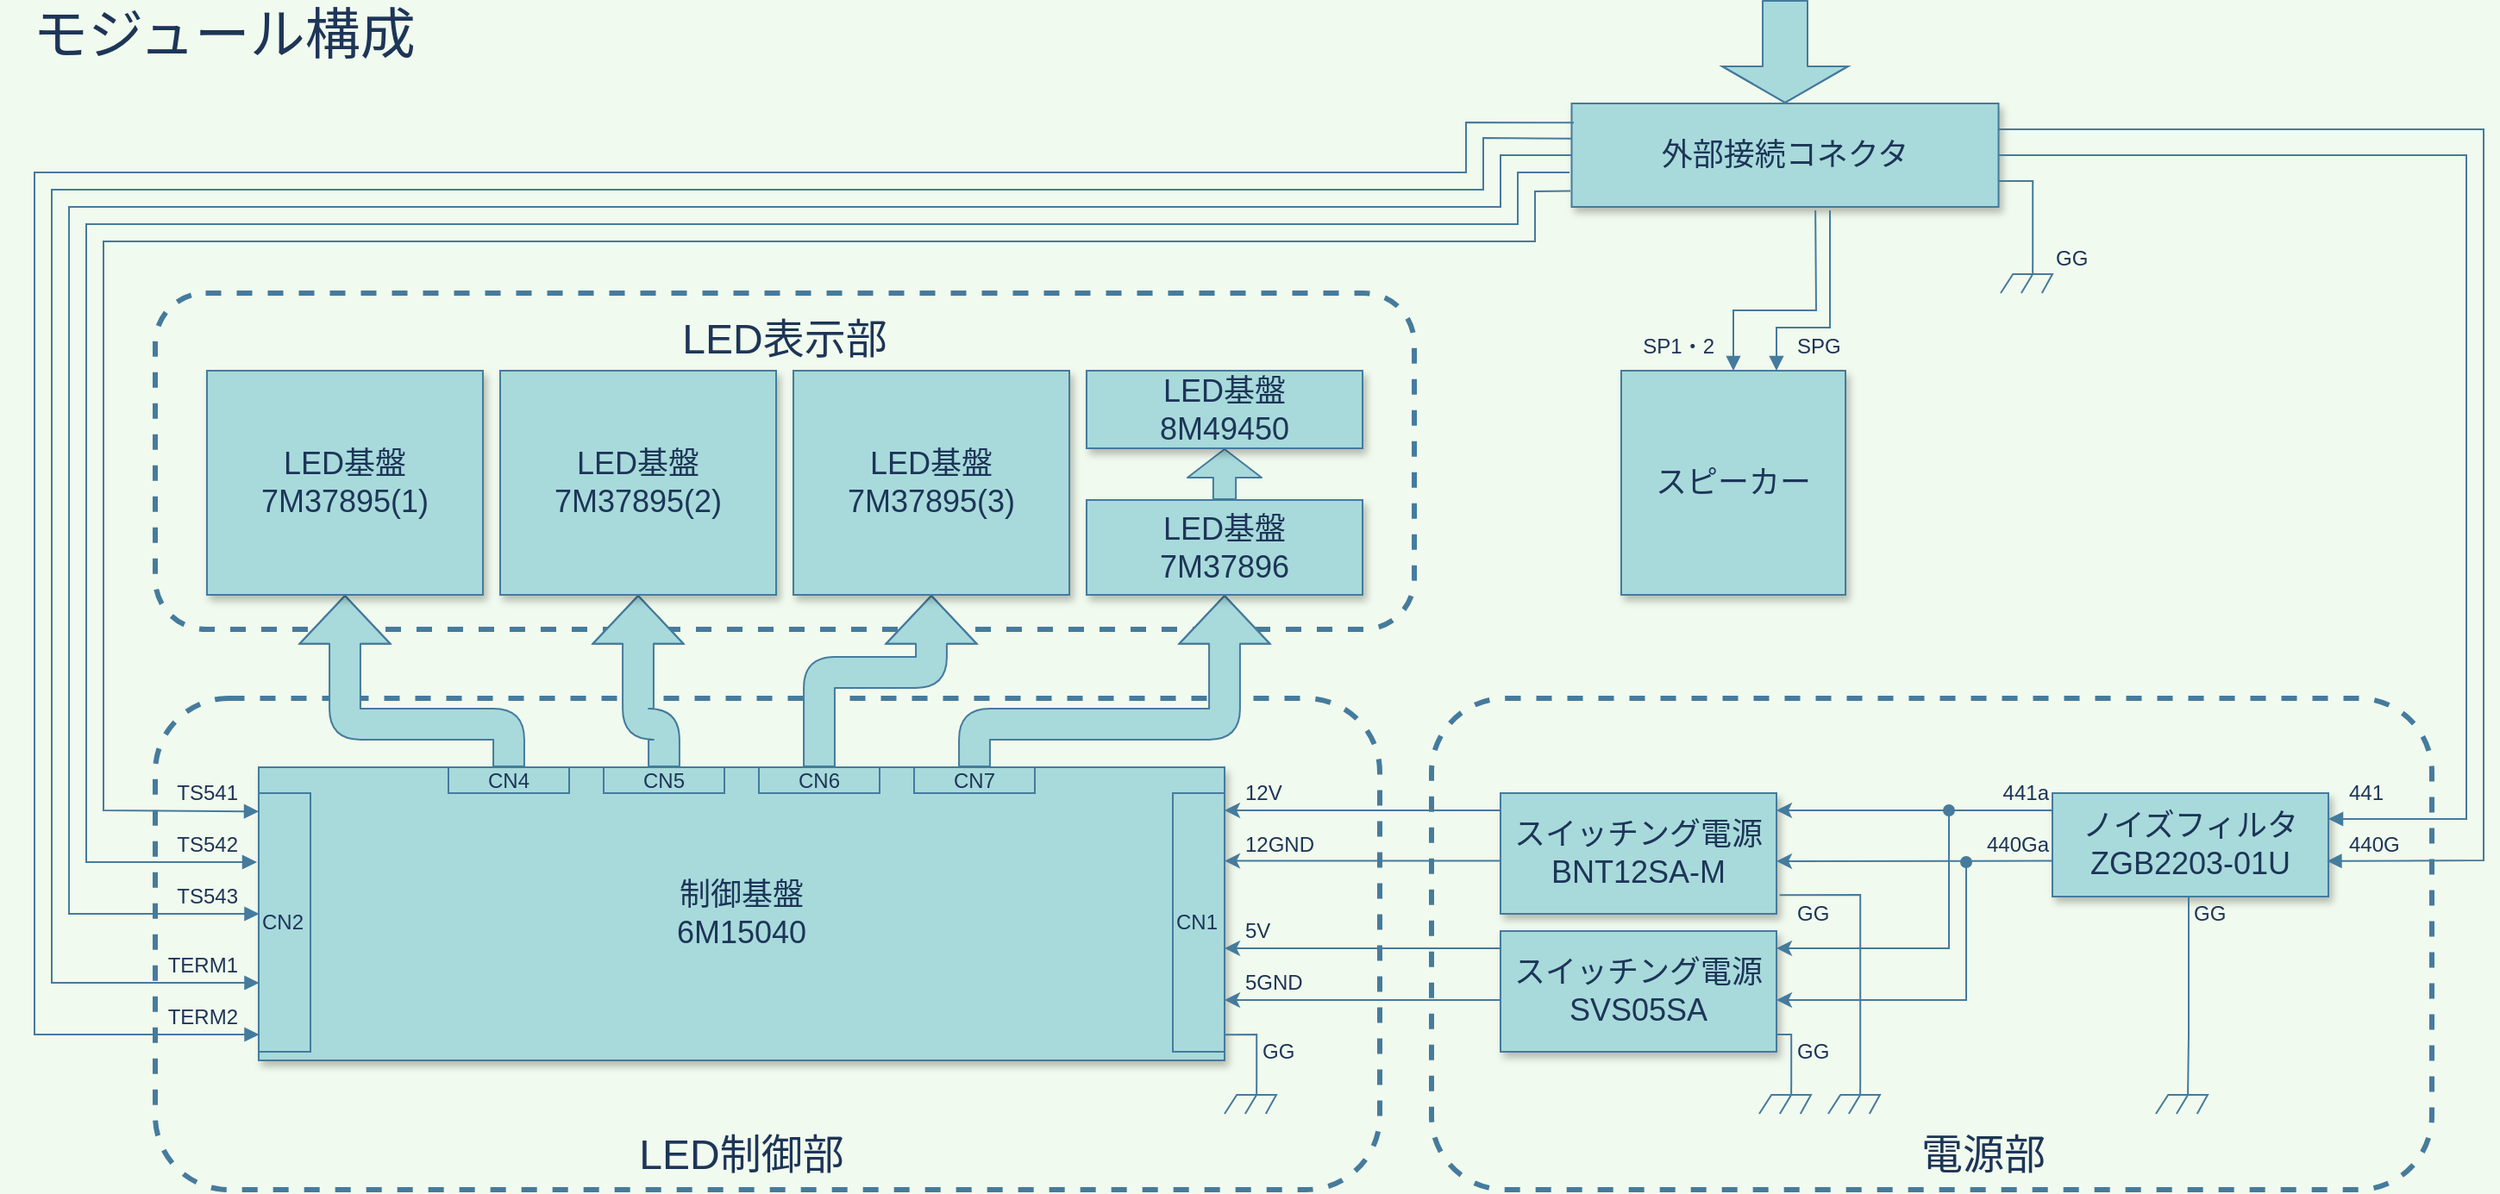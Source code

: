 <mxfile version="14.5.8" type="device"><diagram name="Page-1" id="90a13364-a465-7bf4-72fc-28e22215d7a0"><mxGraphModel dx="1873" dy="1222" grid="1" gridSize="10" guides="1" tooltips="1" connect="1" arrows="1" fold="1" page="1" pageScale="1.5" pageWidth="980" pageHeight="690" background="#F1FAEE" math="0" shadow="0"><root><mxCell id="0" style=";html=1;"/><mxCell id="1" style=";html=1;" parent="0"/><mxCell id="u8UKb85l25HaL3wkKaob-50" value="" style="rounded=1;whiteSpace=wrap;html=1;dashed=1;fillColor=none;glass=0;shadow=0;sketch=0;strokeColor=#457B9D;fontColor=#1D3557;strokeWidth=3;" parent="1" vertex="1"><mxGeometry x="840" y="575" width="580" height="285" as="geometry"/></mxCell><mxCell id="u8UKb85l25HaL3wkKaob-22" value="" style="rounded=1;whiteSpace=wrap;html=1;dashed=1;fillColor=none;glass=0;shadow=0;sketch=0;strokeColor=#457B9D;fontColor=#1D3557;strokeWidth=3;" parent="1" vertex="1"><mxGeometry x="100" y="575" width="710" height="285" as="geometry"/></mxCell><mxCell id="u8UKb85l25HaL3wkKaob-7" value="" style="rounded=1;whiteSpace=wrap;html=1;dashed=1;fillColor=none;glass=0;shadow=0;sketch=0;strokeColor=#457B9D;fontColor=#1D3557;strokeWidth=3;" parent="1" vertex="1"><mxGeometry x="100" y="340" width="730" height="195" as="geometry"/></mxCell><mxCell id="u8UKb85l25HaL3wkKaob-114" style="edgeStyle=orthogonalEdgeStyle;shape=flexArrow;rounded=1;orthogonalLoop=1;jettySize=auto;html=1;exitX=0.5;exitY=1;exitDx=0;exitDy=0;entryX=0.5;entryY=0;entryDx=0;entryDy=0;startArrow=block;startFill=1;endArrow=none;endFill=0;fillColor=#A8DADC;width=17.931;startSize=8.952;startWidth=33.674;strokeColor=#457B9D;fontColor=#1D3557;labelBackgroundColor=#F1FAEE;" parent="1" source="u8UKb85l25HaL3wkKaob-1" target="u8UKb85l25HaL3wkKaob-104" edge="1"><mxGeometry relative="1" as="geometry"><Array as="points"><mxPoint x="210" y="590"/><mxPoint x="305" y="590"/></Array></mxGeometry></mxCell><mxCell id="u8UKb85l25HaL3wkKaob-1" value="&lt;div&gt;LED基盤&lt;/div&gt;&lt;div&gt;7M37895(1)&lt;/div&gt;" style="whiteSpace=wrap;html=1;shadow=1;fontSize=18;fillColor=#A8DADC;strokeColor=#457B9D;fontColor=#1D3557;" parent="1" vertex="1"><mxGeometry x="130" y="385" width="160" height="130" as="geometry"/></mxCell><mxCell id="u8UKb85l25HaL3wkKaob-116" style="edgeStyle=orthogonalEdgeStyle;shape=flexArrow;rounded=1;orthogonalLoop=1;jettySize=auto;html=1;exitX=0.5;exitY=1;exitDx=0;exitDy=0;entryX=0.5;entryY=0;entryDx=0;entryDy=0;startArrow=block;startFill=1;endArrow=none;endFill=0;fillColor=#A8DADC;width=17.931;startSize=8.952;startWidth=33.674;strokeColor=#457B9D;fontColor=#1D3557;labelBackgroundColor=#F1FAEE;" parent="1" source="u8UKb85l25HaL3wkKaob-2" target="u8UKb85l25HaL3wkKaob-106" edge="1"><mxGeometry relative="1" as="geometry"><Array as="points"><mxPoint x="380" y="590"/><mxPoint x="395" y="590"/></Array></mxGeometry></mxCell><mxCell id="u8UKb85l25HaL3wkKaob-2" value="&lt;div&gt;LED基盤&lt;/div&gt;&lt;div&gt;7M37895(2)&lt;/div&gt;" style="whiteSpace=wrap;html=1;shadow=1;fontSize=18;fillColor=#A8DADC;strokeColor=#457B9D;fontColor=#1D3557;" parent="1" vertex="1"><mxGeometry x="300" y="385" width="160" height="130" as="geometry"/></mxCell><mxCell id="u8UKb85l25HaL3wkKaob-117" style="edgeStyle=orthogonalEdgeStyle;shape=flexArrow;rounded=1;orthogonalLoop=1;jettySize=auto;html=1;exitX=0.5;exitY=1;exitDx=0;exitDy=0;entryX=0.5;entryY=0;entryDx=0;entryDy=0;startArrow=block;startFill=1;endArrow=none;endFill=0;fillColor=#A8DADC;width=17.931;startSize=8.952;startWidth=33.674;strokeColor=#457B9D;fontColor=#1D3557;labelBackgroundColor=#F1FAEE;" parent="1" source="u8UKb85l25HaL3wkKaob-3" target="u8UKb85l25HaL3wkKaob-107" edge="1"><mxGeometry relative="1" as="geometry"><Array as="points"><mxPoint x="550" y="560"/><mxPoint x="485" y="560"/></Array></mxGeometry></mxCell><mxCell id="u8UKb85l25HaL3wkKaob-3" value="&lt;div&gt;LED基盤&lt;/div&gt;&lt;div&gt;7M37895(3)&lt;/div&gt;" style="whiteSpace=wrap;html=1;shadow=1;fontSize=18;fillColor=#A8DADC;strokeColor=#457B9D;fontColor=#1D3557;" parent="1" vertex="1"><mxGeometry x="470" y="385" width="160" height="130" as="geometry"/></mxCell><mxCell id="u8UKb85l25HaL3wkKaob-118" style="edgeStyle=orthogonalEdgeStyle;shape=flexArrow;rounded=1;orthogonalLoop=1;jettySize=auto;html=1;exitX=0.5;exitY=1;exitDx=0;exitDy=0;entryX=0.5;entryY=0;entryDx=0;entryDy=0;startArrow=block;startFill=1;endArrow=none;endFill=0;fillColor=#A8DADC;width=17.931;startSize=8.952;startWidth=33.674;strokeColor=#457B9D;fontColor=#1D3557;labelBackgroundColor=#F1FAEE;" parent="1" source="u8UKb85l25HaL3wkKaob-4" target="u8UKb85l25HaL3wkKaob-112" edge="1"><mxGeometry relative="1" as="geometry"><Array as="points"><mxPoint x="720" y="590"/><mxPoint x="575" y="590"/></Array></mxGeometry></mxCell><mxCell id="u8UKb85l25HaL3wkKaob-4" value="&lt;div&gt;LED基盤&lt;/div&gt;&lt;div&gt;7M37896&lt;/div&gt;" style="whiteSpace=wrap;html=1;shadow=1;fontSize=18;fillColor=#A8DADC;strokeColor=#457B9D;fontColor=#1D3557;" parent="1" vertex="1"><mxGeometry x="640" y="460" width="160" height="55" as="geometry"/></mxCell><mxCell id="u8UKb85l25HaL3wkKaob-119" style="edgeStyle=orthogonalEdgeStyle;shape=flexArrow;rounded=1;orthogonalLoop=1;jettySize=auto;html=1;exitX=0.5;exitY=1;exitDx=0;exitDy=0;entryX=0.5;entryY=0;entryDx=0;entryDy=0;startArrow=block;startFill=1;endArrow=none;endFill=0;fillColor=#A8DADC;width=13.103;startSize=5.159;startWidth=28.894;strokeColor=#457B9D;fontColor=#1D3557;labelBackgroundColor=#F1FAEE;" parent="1" source="u8UKb85l25HaL3wkKaob-5" target="u8UKb85l25HaL3wkKaob-4" edge="1"><mxGeometry relative="1" as="geometry"/></mxCell><mxCell id="u8UKb85l25HaL3wkKaob-5" value="&lt;div&gt;LED基盤&lt;/div&gt;&lt;div&gt;8M49450&lt;/div&gt;" style="whiteSpace=wrap;html=1;shadow=1;fontSize=18;fillColor=#A8DADC;strokeColor=#457B9D;fontColor=#1D3557;" parent="1" vertex="1"><mxGeometry x="640" y="385" width="160" height="45" as="geometry"/></mxCell><mxCell id="u8UKb85l25HaL3wkKaob-6" value="スピーカー" style="whiteSpace=wrap;html=1;shadow=1;fontSize=18;fillColor=#A8DADC;strokeColor=#457B9D;fontColor=#1D3557;" parent="1" vertex="1"><mxGeometry x="950" y="385" width="130" height="130" as="geometry"/></mxCell><mxCell id="u8UKb85l25HaL3wkKaob-8" value="&lt;div&gt;制御基盤&lt;br&gt;&lt;/div&gt;&lt;div&gt;6M15040&lt;/div&gt;" style="whiteSpace=wrap;html=1;shadow=1;fontSize=18;fillColor=#A8DADC;strokeColor=#457B9D;fontColor=#1D3557;" parent="1" vertex="1"><mxGeometry x="160" y="615" width="560" height="170" as="geometry"/></mxCell><mxCell id="u8UKb85l25HaL3wkKaob-12" value="TS541" style="text;html=1;strokeColor=none;fillColor=none;align=right;verticalAlign=middle;whiteSpace=wrap;rounded=0;shadow=0;glass=0;dashed=1;sketch=0;fontColor=#1D3557;" parent="1" vertex="1"><mxGeometry x="110" y="620" width="40" height="20" as="geometry"/></mxCell><mxCell id="u8UKb85l25HaL3wkKaob-14" value="TS542" style="text;html=1;strokeColor=none;fillColor=none;align=right;verticalAlign=middle;whiteSpace=wrap;rounded=0;shadow=0;glass=0;dashed=1;sketch=0;fontColor=#1D3557;" parent="1" vertex="1"><mxGeometry x="110" y="650" width="40" height="20" as="geometry"/></mxCell><mxCell id="u8UKb85l25HaL3wkKaob-18" value="TERM1" style="text;html=1;strokeColor=none;fillColor=none;align=right;verticalAlign=middle;whiteSpace=wrap;rounded=0;shadow=0;glass=0;dashed=1;sketch=0;fontColor=#1D3557;" parent="1" vertex="1"><mxGeometry x="110" y="720" width="40" height="20" as="geometry"/></mxCell><mxCell id="u8UKb85l25HaL3wkKaob-19" value="TERM2" style="text;html=1;strokeColor=none;fillColor=none;align=right;verticalAlign=middle;whiteSpace=wrap;rounded=0;shadow=0;glass=0;dashed=1;sketch=0;fontColor=#1D3557;" parent="1" vertex="1"><mxGeometry x="110" y="750" width="40" height="20" as="geometry"/></mxCell><mxCell id="u8UKb85l25HaL3wkKaob-15" value="TS543" style="text;html=1;strokeColor=none;fillColor=none;align=right;verticalAlign=middle;whiteSpace=wrap;rounded=0;shadow=0;glass=0;dashed=1;sketch=0;fontColor=#1D3557;" parent="1" vertex="1"><mxGeometry x="110" y="680" width="40" height="20" as="geometry"/></mxCell><mxCell id="u8UKb85l25HaL3wkKaob-29" value="&lt;div&gt;スイッチング電源&lt;br&gt;&lt;/div&gt;&lt;div&gt;BNT12SA-M&lt;/div&gt;" style="whiteSpace=wrap;html=1;shadow=1;fontSize=18;fillColor=#A8DADC;strokeColor=#457B9D;fontColor=#1D3557;" parent="1" vertex="1"><mxGeometry x="880" y="630" width="160" height="70" as="geometry"/></mxCell><mxCell id="u8UKb85l25HaL3wkKaob-30" value="&lt;div&gt;スイッチング電源&lt;/div&gt;&lt;div&gt;SVS05SA&lt;/div&gt;" style="whiteSpace=wrap;html=1;shadow=1;fontSize=18;fillColor=#A8DADC;strokeColor=#457B9D;fontColor=#1D3557;" parent="1" vertex="1"><mxGeometry x="880" y="710" width="160" height="70" as="geometry"/></mxCell><mxCell id="u8UKb85l25HaL3wkKaob-31" value="&lt;div&gt;ノイズフィルタ&lt;br&gt;&lt;/div&gt;&lt;div&gt;ZGB2203-01U&lt;/div&gt;" style="whiteSpace=wrap;html=1;shadow=1;fontSize=18;fillColor=#A8DADC;strokeColor=#457B9D;fontColor=#1D3557;" parent="1" vertex="1"><mxGeometry x="1200" y="630" width="160" height="60" as="geometry"/></mxCell><mxCell id="u8UKb85l25HaL3wkKaob-33" style="edgeStyle=elbowEdgeStyle;rounded=0;html=1;startArrow=none;startFill=0;jettySize=auto;orthogonalLoop=1;fontSize=18;elbow=vertical;strokeColor=#457B9D;fontColor=#1D3557;labelBackgroundColor=#F1FAEE;" parent="1" source="u8UKb85l25HaL3wkKaob-29" edge="1"><mxGeometry relative="1" as="geometry"><mxPoint x="940.0" y="669.31" as="sourcePoint"/><mxPoint x="720" y="669.31" as="targetPoint"/><Array as="points"><mxPoint x="870" y="669.31"/></Array></mxGeometry></mxCell><mxCell id="u8UKb85l25HaL3wkKaob-34" style="edgeStyle=elbowEdgeStyle;rounded=0;html=1;startArrow=none;startFill=0;jettySize=auto;orthogonalLoop=1;fontSize=18;elbow=vertical;strokeColor=#457B9D;fontColor=#1D3557;labelBackgroundColor=#F1FAEE;" parent="1" edge="1"><mxGeometry relative="1" as="geometry"><mxPoint x="880" y="720" as="sourcePoint"/><mxPoint x="720" y="720" as="targetPoint"/><Array as="points"><mxPoint x="870" y="720"/></Array></mxGeometry></mxCell><mxCell id="u8UKb85l25HaL3wkKaob-35" style="edgeStyle=elbowEdgeStyle;rounded=0;html=1;startArrow=none;startFill=0;jettySize=auto;orthogonalLoop=1;fontSize=18;elbow=vertical;strokeColor=#457B9D;fontColor=#1D3557;labelBackgroundColor=#F1FAEE;" parent="1" edge="1"><mxGeometry relative="1" as="geometry"><mxPoint x="880" y="640" as="sourcePoint"/><mxPoint x="720" y="640" as="targetPoint"/><Array as="points"/></mxGeometry></mxCell><mxCell id="u8UKb85l25HaL3wkKaob-36" style="edgeStyle=elbowEdgeStyle;rounded=0;html=1;startArrow=none;startFill=0;jettySize=auto;orthogonalLoop=1;fontSize=18;elbow=vertical;strokeColor=#457B9D;fontColor=#1D3557;labelBackgroundColor=#F1FAEE;" parent="1" edge="1"><mxGeometry relative="1" as="geometry"><mxPoint x="880" y="750" as="sourcePoint"/><mxPoint x="720" y="750" as="targetPoint"/><Array as="points"><mxPoint x="870" y="750"/></Array></mxGeometry></mxCell><mxCell id="u8UKb85l25HaL3wkKaob-37" value="12V" style="text;html=1;strokeColor=none;fillColor=none;align=left;verticalAlign=middle;whiteSpace=wrap;rounded=0;shadow=0;glass=0;dashed=1;sketch=0;fontColor=#1D3557;" parent="1" vertex="1"><mxGeometry x="730" y="620" width="40" height="20" as="geometry"/></mxCell><mxCell id="u8UKb85l25HaL3wkKaob-38" value="12GND" style="text;html=1;strokeColor=none;fillColor=none;align=left;verticalAlign=middle;whiteSpace=wrap;rounded=0;shadow=0;glass=0;dashed=1;sketch=0;fontColor=#1D3557;" parent="1" vertex="1"><mxGeometry x="730" y="650" width="40" height="20" as="geometry"/></mxCell><mxCell id="u8UKb85l25HaL3wkKaob-40" value="5V" style="text;html=1;strokeColor=none;fillColor=none;align=left;verticalAlign=middle;whiteSpace=wrap;rounded=0;shadow=0;glass=0;dashed=1;sketch=0;fontColor=#1D3557;" parent="1" vertex="1"><mxGeometry x="730" y="700" width="40" height="20" as="geometry"/></mxCell><mxCell id="u8UKb85l25HaL3wkKaob-41" value="5GND" style="text;html=1;strokeColor=none;fillColor=none;align=left;verticalAlign=middle;whiteSpace=wrap;rounded=0;shadow=0;glass=0;dashed=1;sketch=0;fontColor=#1D3557;" parent="1" vertex="1"><mxGeometry x="730" y="730" width="40" height="20" as="geometry"/></mxCell><mxCell id="u8UKb85l25HaL3wkKaob-42" style="edgeStyle=elbowEdgeStyle;rounded=0;html=1;startArrow=none;startFill=0;jettySize=auto;orthogonalLoop=1;fontSize=18;elbow=vertical;strokeColor=#457B9D;fontColor=#1D3557;labelBackgroundColor=#F1FAEE;" parent="1" target="u8UKb85l25HaL3wkKaob-29" edge="1"><mxGeometry relative="1" as="geometry"><mxPoint x="1200" y="640" as="sourcePoint"/><mxPoint x="1100" y="640" as="targetPoint"/><Array as="points"><mxPoint x="1150" y="640"/></Array></mxGeometry></mxCell><mxCell id="u8UKb85l25HaL3wkKaob-43" style="edgeStyle=elbowEdgeStyle;rounded=0;html=1;startArrow=none;startFill=0;jettySize=auto;orthogonalLoop=1;fontSize=18;elbow=vertical;strokeColor=#457B9D;fontColor=#1D3557;labelBackgroundColor=#F1FAEE;" parent="1" target="u8UKb85l25HaL3wkKaob-29" edge="1"><mxGeometry relative="1" as="geometry"><mxPoint x="1200.0" y="669.31" as="sourcePoint"/><mxPoint x="1100.0" y="669.31" as="targetPoint"/><Array as="points"/></mxGeometry></mxCell><mxCell id="u8UKb85l25HaL3wkKaob-44" style="edgeStyle=elbowEdgeStyle;rounded=0;html=1;startArrow=oval;startFill=1;jettySize=auto;orthogonalLoop=1;fontSize=18;elbow=vertical;strokeColor=#457B9D;fontColor=#1D3557;labelBackgroundColor=#F1FAEE;" parent="1" target="u8UKb85l25HaL3wkKaob-30" edge="1"><mxGeometry relative="1" as="geometry"><mxPoint x="1140" y="640" as="sourcePoint"/><mxPoint x="1140.0" y="720" as="targetPoint"/><Array as="points"><mxPoint x="1190" y="720"/></Array></mxGeometry></mxCell><mxCell id="u8UKb85l25HaL3wkKaob-45" style="edgeStyle=elbowEdgeStyle;rounded=0;html=1;startArrow=oval;startFill=1;jettySize=auto;orthogonalLoop=1;fontSize=18;elbow=vertical;strokeColor=#457B9D;fontColor=#1D3557;labelBackgroundColor=#F1FAEE;" parent="1" target="u8UKb85l25HaL3wkKaob-30" edge="1"><mxGeometry relative="1" as="geometry"><mxPoint x="1150" y="670" as="sourcePoint"/><mxPoint x="1110.0" y="750" as="targetPoint"/><Array as="points"><mxPoint x="1170" y="750"/></Array></mxGeometry></mxCell><mxCell id="u8UKb85l25HaL3wkKaob-46" value="441a" style="text;html=1;strokeColor=none;fillColor=none;align=right;verticalAlign=middle;whiteSpace=wrap;rounded=0;shadow=0;glass=0;dashed=1;sketch=0;fontColor=#1D3557;" parent="1" vertex="1"><mxGeometry x="1160" y="620" width="40" height="20" as="geometry"/></mxCell><mxCell id="u8UKb85l25HaL3wkKaob-47" value="440Ga" style="text;html=1;strokeColor=none;fillColor=none;align=right;verticalAlign=middle;whiteSpace=wrap;rounded=0;shadow=0;glass=0;dashed=1;sketch=0;fontColor=#1D3557;" parent="1" vertex="1"><mxGeometry x="1160" y="650" width="40" height="20" as="geometry"/></mxCell><mxCell id="u8UKb85l25HaL3wkKaob-52" value="" style="pointerEvents=1;verticalLabelPosition=bottom;shadow=0;dashed=0;align=center;html=1;verticalAlign=top;shape=mxgraph.electrical.miscellaneous.chassis;rounded=1;glass=0;sketch=0;fillColor=none;strokeColor=#457B9D;fontColor=#1D3557;" parent="1" vertex="1"><mxGeometry x="1070" y="800" width="30" height="16" as="geometry"/></mxCell><mxCell id="u8UKb85l25HaL3wkKaob-53" style="edgeStyle=elbowEdgeStyle;rounded=0;html=1;startArrow=none;startFill=0;jettySize=auto;orthogonalLoop=1;fontSize=18;elbow=vertical;exitX=1.011;exitY=0.844;exitDx=0;exitDy=0;entryX=0.62;entryY=0;entryDx=0;entryDy=0;entryPerimeter=0;exitPerimeter=0;endArrow=none;endFill=0;strokeColor=#457B9D;fontColor=#1D3557;labelBackgroundColor=#F1FAEE;" parent="1" source="u8UKb85l25HaL3wkKaob-29" target="u8UKb85l25HaL3wkKaob-52" edge="1"><mxGeometry relative="1" as="geometry"><mxPoint x="1190" y="810" as="sourcePoint"/><mxPoint x="1030" y="810" as="targetPoint"/><Array as="points"><mxPoint x="1100" y="689"/><mxPoint x="1060" y="683"/><mxPoint x="1070" y="810"/></Array></mxGeometry></mxCell><mxCell id="u8UKb85l25HaL3wkKaob-55" value="" style="pointerEvents=1;verticalLabelPosition=bottom;shadow=0;dashed=0;align=center;html=1;verticalAlign=top;shape=mxgraph.electrical.miscellaneous.chassis;rounded=1;glass=0;sketch=0;fillColor=none;strokeColor=#457B9D;fontColor=#1D3557;" parent="1" vertex="1"><mxGeometry x="1030" y="800" width="30" height="16" as="geometry"/></mxCell><mxCell id="u8UKb85l25HaL3wkKaob-56" style="edgeStyle=elbowEdgeStyle;rounded=0;html=1;startArrow=none;startFill=0;jettySize=auto;orthogonalLoop=1;fontSize=18;elbow=vertical;endArrow=none;endFill=0;entryX=0.62;entryY=0;entryDx=0;entryDy=0;entryPerimeter=0;strokeColor=#457B9D;fontColor=#1D3557;labelBackgroundColor=#F1FAEE;" parent="1" target="u8UKb85l25HaL3wkKaob-55" edge="1"><mxGeometry relative="1" as="geometry"><mxPoint x="1040" y="770" as="sourcePoint"/><mxPoint x="988.24" y="810" as="targetPoint"/><Array as="points"><mxPoint x="1060" y="770"/><mxPoint x="1018.24" y="683"/><mxPoint x="1028.24" y="810"/></Array></mxGeometry></mxCell><mxCell id="u8UKb85l25HaL3wkKaob-57" value="" style="pointerEvents=1;verticalLabelPosition=bottom;shadow=0;dashed=0;align=center;html=1;verticalAlign=top;shape=mxgraph.electrical.miscellaneous.chassis;rounded=1;glass=0;sketch=0;fillColor=none;strokeColor=#457B9D;fontColor=#1D3557;" parent="1" vertex="1"><mxGeometry x="1260" y="800" width="30" height="16" as="geometry"/></mxCell><mxCell id="u8UKb85l25HaL3wkKaob-58" style="edgeStyle=elbowEdgeStyle;rounded=0;html=1;startArrow=none;startFill=0;jettySize=auto;orthogonalLoop=1;fontSize=18;elbow=vertical;entryX=0.62;entryY=0;entryDx=0;entryDy=0;entryPerimeter=0;endArrow=none;endFill=0;strokeColor=#457B9D;fontColor=#1D3557;labelBackgroundColor=#F1FAEE;" parent="1" target="u8UKb85l25HaL3wkKaob-57" edge="1"><mxGeometry relative="1" as="geometry"><mxPoint x="1279" y="690" as="sourcePoint"/><mxPoint x="1190" y="810" as="targetPoint"/><Array as="points"><mxPoint x="1261.76" y="770"/><mxPoint x="1220" y="683"/><mxPoint x="1230" y="810"/></Array></mxGeometry></mxCell><mxCell id="u8UKb85l25HaL3wkKaob-60" value="" style="pointerEvents=1;verticalLabelPosition=bottom;shadow=0;dashed=0;align=center;html=1;verticalAlign=top;shape=mxgraph.electrical.miscellaneous.chassis;rounded=1;glass=0;sketch=0;fillColor=none;strokeColor=#457B9D;fontColor=#1D3557;" parent="1" vertex="1"><mxGeometry x="720" y="800" width="30" height="16" as="geometry"/></mxCell><mxCell id="u8UKb85l25HaL3wkKaob-61" value="" style="pointerEvents=1;verticalLabelPosition=bottom;shadow=0;dashed=0;align=center;html=1;verticalAlign=top;shape=mxgraph.electrical.miscellaneous.chassis;rounded=1;glass=0;sketch=0;fillColor=none;strokeColor=#457B9D;fontColor=#1D3557;" parent="1" vertex="1"><mxGeometry x="1170" y="324" width="30" height="16" as="geometry"/></mxCell><mxCell id="u8UKb85l25HaL3wkKaob-64" value="441" style="text;html=1;strokeColor=none;fillColor=none;align=left;verticalAlign=middle;whiteSpace=wrap;rounded=0;shadow=0;glass=0;dashed=1;sketch=0;fontColor=#1D3557;" parent="1" vertex="1"><mxGeometry x="1370" y="620" width="40" height="20" as="geometry"/></mxCell><mxCell id="u8UKb85l25HaL3wkKaob-65" value="440G" style="text;html=1;strokeColor=none;fillColor=none;align=left;verticalAlign=middle;whiteSpace=wrap;rounded=0;shadow=0;glass=0;dashed=1;sketch=0;fontColor=#1D3557;" parent="1" vertex="1"><mxGeometry x="1370" y="650" width="40" height="20" as="geometry"/></mxCell><mxCell id="u8UKb85l25HaL3wkKaob-139" style="edgeStyle=orthogonalEdgeStyle;shape=flexArrow;rounded=1;orthogonalLoop=1;jettySize=auto;html=1;exitX=0.5;exitY=0;exitDx=0;exitDy=0;startArrow=block;startFill=1;endArrow=none;endFill=0;fillColor=#A8DADC;fontSize=12;startWidth=46;startSize=6.67;width=26;strokeColor=#457B9D;fontColor=#1D3557;labelBackgroundColor=#F1FAEE;" parent="1" source="u8UKb85l25HaL3wkKaob-69" edge="1"><mxGeometry relative="1" as="geometry"><mxPoint x="1045" y="170" as="targetPoint"/></mxGeometry></mxCell><mxCell id="u8UKb85l25HaL3wkKaob-69" value="外部接続コネクタ" style="whiteSpace=wrap;html=1;shadow=1;fontSize=18;fillColor=#A8DADC;strokeColor=#457B9D;fontColor=#1D3557;" parent="1" vertex="1"><mxGeometry x="921.25" y="230" width="247.5" height="60" as="geometry"/></mxCell><mxCell id="u8UKb85l25HaL3wkKaob-74" value="" style="endArrow=none;html=1;startArrow=block;startFill=1;rounded=0;exitX=1;exitY=0.25;exitDx=0;exitDy=0;entryX=1;entryY=0.5;entryDx=0;entryDy=0;strokeColor=#457B9D;fontColor=#1D3557;labelBackgroundColor=#F1FAEE;" parent="1" source="u8UKb85l25HaL3wkKaob-31" target="u8UKb85l25HaL3wkKaob-69" edge="1"><mxGeometry width="50" height="50" relative="1" as="geometry"><mxPoint x="1430" y="540" as="sourcePoint"/><mxPoint x="1143" y="290" as="targetPoint"/><Array as="points"><mxPoint x="1440" y="645"/><mxPoint x="1440" y="260"/></Array></mxGeometry></mxCell><mxCell id="u8UKb85l25HaL3wkKaob-76" value="" style="endArrow=none;html=1;startArrow=block;startFill=1;rounded=0;exitX=0.995;exitY=0.657;exitDx=0;exitDy=0;exitPerimeter=0;entryX=1;entryY=0.25;entryDx=0;entryDy=0;strokeColor=#457B9D;fontColor=#1D3557;labelBackgroundColor=#F1FAEE;" parent="1" source="u8UKb85l25HaL3wkKaob-31" target="u8UKb85l25HaL3wkKaob-69" edge="1"><mxGeometry width="50" height="50" relative="1" as="geometry"><mxPoint x="1370" y="655" as="sourcePoint"/><mxPoint x="1310.505" y="330.15" as="targetPoint"/><Array as="points"><mxPoint x="1450" y="669"/><mxPoint x="1450" y="245"/></Array></mxGeometry></mxCell><mxCell id="u8UKb85l25HaL3wkKaob-78" value="GG" style="text;html=1;strokeColor=none;fillColor=none;align=left;verticalAlign=middle;whiteSpace=wrap;rounded=0;shadow=0;glass=0;dashed=1;sketch=0;fontColor=#1D3557;" parent="1" vertex="1"><mxGeometry x="1050" y="690" width="40" height="20" as="geometry"/></mxCell><mxCell id="u8UKb85l25HaL3wkKaob-80" value="GG" style="text;html=1;strokeColor=none;fillColor=none;align=left;verticalAlign=middle;whiteSpace=wrap;rounded=0;shadow=0;glass=0;dashed=1;sketch=0;fontColor=#1D3557;" parent="1" vertex="1"><mxGeometry x="1280" y="690" width="40" height="20" as="geometry"/></mxCell><mxCell id="u8UKb85l25HaL3wkKaob-81" value="GG" style="text;html=1;strokeColor=none;fillColor=none;align=left;verticalAlign=middle;whiteSpace=wrap;rounded=0;shadow=0;glass=0;dashed=1;sketch=0;fontColor=#1D3557;" parent="1" vertex="1"><mxGeometry x="1050" y="770" width="40" height="20" as="geometry"/></mxCell><mxCell id="u8UKb85l25HaL3wkKaob-82" value="GG" style="text;html=1;strokeColor=none;fillColor=none;align=left;verticalAlign=middle;whiteSpace=wrap;rounded=0;shadow=0;glass=0;dashed=1;sketch=0;fontColor=#1D3557;" parent="1" vertex="1"><mxGeometry x="740" y="770" width="40" height="20" as="geometry"/></mxCell><mxCell id="u8UKb85l25HaL3wkKaob-83" value="GG" style="text;html=1;strokeColor=none;fillColor=none;align=left;verticalAlign=middle;whiteSpace=wrap;rounded=0;shadow=0;glass=0;dashed=1;sketch=0;fontColor=#1D3557;" parent="1" vertex="1"><mxGeometry x="1200" y="310" width="40" height="20" as="geometry"/></mxCell><mxCell id="u8UKb85l25HaL3wkKaob-85" style="edgeStyle=elbowEdgeStyle;rounded=0;html=1;startArrow=none;startFill=0;jettySize=auto;orthogonalLoop=1;fontSize=18;elbow=vertical;endArrow=none;endFill=0;entryX=0.62;entryY=0;entryDx=0;entryDy=0;entryPerimeter=0;exitX=1;exitY=0.75;exitDx=0;exitDy=0;strokeColor=#457B9D;fontColor=#1D3557;labelBackgroundColor=#F1FAEE;" parent="1" source="u8UKb85l25HaL3wkKaob-69" target="u8UKb85l25HaL3wkKaob-61" edge="1"><mxGeometry relative="1" as="geometry"><mxPoint x="1120" y="320" as="sourcePoint"/><mxPoint x="1120" y="330" as="targetPoint"/><Array as="points"><mxPoint x="1180" y="275"/><mxPoint x="1101.24" y="421"/></Array></mxGeometry></mxCell><mxCell id="u8UKb85l25HaL3wkKaob-94" value="" style="endArrow=none;html=1;startArrow=block;startFill=1;rounded=0;strokeColor=#457B9D;fontColor=#1D3557;labelBackgroundColor=#F1FAEE;" parent="1" edge="1"><mxGeometry width="50" height="50" relative="1" as="geometry"><mxPoint x="1040" y="385" as="sourcePoint"/><mxPoint x="1071" y="292" as="targetPoint"/><Array as="points"><mxPoint x="1040" y="360"/><mxPoint x="1071" y="360"/></Array></mxGeometry></mxCell><mxCell id="u8UKb85l25HaL3wkKaob-96" value="SP1・2" style="text;html=1;strokeColor=none;fillColor=none;align=right;verticalAlign=middle;whiteSpace=wrap;rounded=0;shadow=0;glass=0;dashed=1;sketch=0;fontColor=#1D3557;" parent="1" vertex="1"><mxGeometry x="950" y="361" width="56.25" height="20" as="geometry"/></mxCell><mxCell id="u8UKb85l25HaL3wkKaob-97" value="" style="endArrow=none;html=1;startArrow=block;startFill=1;rounded=0;entryX=0.571;entryY=1.033;entryDx=0;entryDy=0;entryPerimeter=0;exitX=0.5;exitY=0;exitDx=0;exitDy=0;strokeColor=#457B9D;fontColor=#1D3557;labelBackgroundColor=#F1FAEE;" parent="1" source="u8UKb85l25HaL3wkKaob-6" target="u8UKb85l25HaL3wkKaob-69" edge="1"><mxGeometry width="50" height="50" relative="1" as="geometry"><mxPoint x="1001" y="385" as="sourcePoint"/><mxPoint x="1050" y="300" as="targetPoint"/><Array as="points"><mxPoint x="1015" y="350"/><mxPoint x="1063" y="350"/></Array></mxGeometry></mxCell><mxCell id="u8UKb85l25HaL3wkKaob-99" value="SPG" style="text;html=1;strokeColor=none;fillColor=none;align=left;verticalAlign=middle;whiteSpace=wrap;rounded=0;shadow=0;glass=0;dashed=1;sketch=0;fontColor=#1D3557;" parent="1" vertex="1"><mxGeometry x="1050" y="361" width="56.25" height="20" as="geometry"/></mxCell><mxCell id="u8UKb85l25HaL3wkKaob-104" value="&lt;div align=&quot;center&quot;&gt;CN4&lt;/div&gt;" style="rounded=0;whiteSpace=wrap;html=1;shadow=0;glass=0;sketch=0;align=center;fillColor=#A8DADC;strokeColor=#457B9D;fontColor=#1D3557;" parent="1" vertex="1"><mxGeometry x="270" y="615" width="70" height="15" as="geometry"/></mxCell><mxCell id="u8UKb85l25HaL3wkKaob-106" value="&lt;div align=&quot;center&quot;&gt;CN5&lt;/div&gt;" style="rounded=0;whiteSpace=wrap;html=1;shadow=0;glass=0;sketch=0;align=center;fillColor=#A8DADC;strokeColor=#457B9D;fontColor=#1D3557;" parent="1" vertex="1"><mxGeometry x="360" y="615" width="70" height="15" as="geometry"/></mxCell><mxCell id="u8UKb85l25HaL3wkKaob-107" value="&lt;div align=&quot;center&quot;&gt;CN6&lt;/div&gt;" style="rounded=0;whiteSpace=wrap;html=1;shadow=0;glass=0;sketch=0;align=center;fillColor=#A8DADC;strokeColor=#457B9D;fontColor=#1D3557;" parent="1" vertex="1"><mxGeometry x="450" y="615" width="70" height="15" as="geometry"/></mxCell><mxCell id="u8UKb85l25HaL3wkKaob-112" value="&lt;div align=&quot;center&quot;&gt;CN7&lt;/div&gt;" style="rounded=0;whiteSpace=wrap;html=1;shadow=0;glass=0;sketch=0;align=center;fillColor=#A8DADC;strokeColor=#457B9D;fontColor=#1D3557;" parent="1" vertex="1"><mxGeometry x="540" y="615" width="70" height="15" as="geometry"/></mxCell><mxCell id="u8UKb85l25HaL3wkKaob-121" value="LED制御部" style="text;html=1;strokeColor=none;fillColor=none;align=center;verticalAlign=middle;whiteSpace=wrap;rounded=0;shadow=0;glass=0;sketch=0;fontSize=24;fontColor=#1D3557;" parent="1" vertex="1"><mxGeometry x="375" y="826" width="130" height="28" as="geometry"/></mxCell><mxCell id="u8UKb85l25HaL3wkKaob-123" value="LED表示部" style="text;html=1;strokeColor=none;fillColor=none;align=center;verticalAlign=middle;whiteSpace=wrap;rounded=0;shadow=0;glass=0;sketch=0;fontSize=24;fontColor=#1D3557;" parent="1" vertex="1"><mxGeometry x="400" y="353" width="130" height="28" as="geometry"/></mxCell><mxCell id="u8UKb85l25HaL3wkKaob-124" value="電源部" style="text;html=1;strokeColor=none;fillColor=none;align=center;verticalAlign=middle;whiteSpace=wrap;rounded=0;shadow=0;glass=0;sketch=0;fontSize=24;fontColor=#1D3557;" parent="1" vertex="1"><mxGeometry x="1095" y="826" width="130" height="28" as="geometry"/></mxCell><mxCell id="u8UKb85l25HaL3wkKaob-126" value="CN2" style="rounded=0;whiteSpace=wrap;html=1;shadow=0;glass=0;sketch=0;fillColor=#A8DADC;fontSize=12;align=left;strokeColor=#457B9D;fontColor=#1D3557;" parent="1" vertex="1"><mxGeometry x="160" y="630" width="30" height="150" as="geometry"/></mxCell><mxCell id="u8UKb85l25HaL3wkKaob-127" value="CN1" style="rounded=0;whiteSpace=wrap;html=1;shadow=0;glass=0;sketch=0;fillColor=#A8DADC;fontSize=12;align=left;strokeColor=#457B9D;fontColor=#1D3557;" parent="1" vertex="1"><mxGeometry x="690" y="630" width="30" height="150" as="geometry"/></mxCell><mxCell id="u8UKb85l25HaL3wkKaob-128" style="edgeStyle=elbowEdgeStyle;rounded=0;html=1;startArrow=none;startFill=0;jettySize=auto;orthogonalLoop=1;fontSize=18;elbow=vertical;exitX=1.011;exitY=0.844;exitDx=0;exitDy=0;exitPerimeter=0;endArrow=none;endFill=0;entryX=0.62;entryY=0;entryDx=0;entryDy=0;entryPerimeter=0;strokeColor=#457B9D;fontColor=#1D3557;labelBackgroundColor=#F1FAEE;" parent="1" target="u8UKb85l25HaL3wkKaob-60" edge="1"><mxGeometry relative="1" as="geometry"><mxPoint x="720.0" y="770.08" as="sourcePoint"/><mxPoint x="740" y="800" as="targetPoint"/><Array as="points"><mxPoint x="778.24" y="770"/><mxPoint x="738.24" y="764"/><mxPoint x="748.24" y="891"/></Array></mxGeometry></mxCell><mxCell id="u8UKb85l25HaL3wkKaob-132" value="" style="endArrow=none;html=1;startArrow=block;startFill=1;rounded=0;exitX=0;exitY=0.071;exitDx=0;exitDy=0;exitPerimeter=0;entryX=-0.003;entryY=0.845;entryDx=0;entryDy=0;entryPerimeter=0;strokeColor=#457B9D;fontColor=#1D3557;labelBackgroundColor=#F1FAEE;" parent="1" source="u8UKb85l25HaL3wkKaob-126" target="u8UKb85l25HaL3wkKaob-69" edge="1"><mxGeometry width="50" height="50" relative="1" as="geometry"><mxPoint x="-123" y="640" as="sourcePoint"/><mxPoint x="950" y="310" as="targetPoint"/><Array as="points"><mxPoint x="70" y="640"/><mxPoint x="70" y="310"/><mxPoint x="900" y="310"/><mxPoint x="900" y="281"/></Array></mxGeometry></mxCell><mxCell id="u8UKb85l25HaL3wkKaob-133" value="" style="endArrow=none;html=1;startArrow=block;startFill=1;rounded=0;strokeColor=#457B9D;fontColor=#1D3557;labelBackgroundColor=#F1FAEE;" parent="1" edge="1"><mxGeometry width="50" height="50" relative="1" as="geometry"><mxPoint x="159" y="670" as="sourcePoint"/><mxPoint x="920" y="270" as="targetPoint"/><Array as="points"><mxPoint x="60" y="670"/><mxPoint x="60" y="300"/><mxPoint x="890" y="300"/><mxPoint x="890" y="270"/></Array></mxGeometry></mxCell><mxCell id="u8UKb85l25HaL3wkKaob-134" value="" style="endArrow=none;html=1;startArrow=block;startFill=1;rounded=0;entryX=0;entryY=0.5;entryDx=0;entryDy=0;strokeColor=#457B9D;fontColor=#1D3557;labelBackgroundColor=#F1FAEE;" parent="1" target="u8UKb85l25HaL3wkKaob-69" edge="1"><mxGeometry width="50" height="50" relative="1" as="geometry"><mxPoint x="160.25" y="700.0" as="sourcePoint"/><mxPoint x="921.25" y="300" as="targetPoint"/><Array as="points"><mxPoint x="50" y="700"/><mxPoint x="50" y="290"/><mxPoint x="880" y="290"/><mxPoint x="880" y="260"/></Array></mxGeometry></mxCell><mxCell id="u8UKb85l25HaL3wkKaob-135" value="" style="endArrow=none;html=1;startArrow=block;startFill=1;rounded=0;entryX=0;entryY=0.34;entryDx=0;entryDy=0;entryPerimeter=0;strokeColor=#457B9D;fontColor=#1D3557;labelBackgroundColor=#F1FAEE;" parent="1" target="u8UKb85l25HaL3wkKaob-69" edge="1"><mxGeometry width="50" height="50" relative="1" as="geometry"><mxPoint x="160.25" y="740" as="sourcePoint"/><mxPoint x="921.25" y="300" as="targetPoint"/><Array as="points"><mxPoint x="40" y="740"/><mxPoint x="40" y="280"/><mxPoint x="870" y="280"/><mxPoint x="870" y="250"/></Array></mxGeometry></mxCell><mxCell id="u8UKb85l25HaL3wkKaob-136" value="" style="endArrow=none;html=1;startArrow=block;startFill=1;rounded=0;entryX=0.005;entryY=0.186;entryDx=0;entryDy=0;entryPerimeter=0;strokeColor=#457B9D;fontColor=#1D3557;labelBackgroundColor=#F1FAEE;" parent="1" target="u8UKb85l25HaL3wkKaob-69" edge="1"><mxGeometry width="50" height="50" relative="1" as="geometry"><mxPoint x="160.25" y="770" as="sourcePoint"/><mxPoint x="921.25" y="280.4" as="targetPoint"/><Array as="points"><mxPoint x="30" y="770"/><mxPoint x="30" y="270"/><mxPoint x="860" y="270"/><mxPoint x="860" y="241"/></Array></mxGeometry></mxCell><mxCell id="-OrmjsO-GC2iEUCjjbrh-1" value="モジュール構成" style="text;html=1;strokeColor=none;fillColor=none;align=center;verticalAlign=middle;whiteSpace=wrap;rounded=0;shadow=0;glass=0;sketch=0;fontSize=32;fontColor=#1D3557;" vertex="1" parent="1"><mxGeometry x="10" y="170" width="260" height="40" as="geometry"/></mxCell></root></mxGraphModel></diagram></mxfile>
